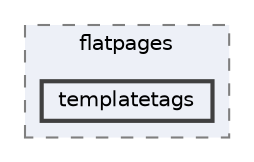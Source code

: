 digraph "C:/Users/LukeMabie/documents/Development/Password_Saver_Using_Django-master/venv/Lib/site-packages/django/contrib/flatpages/templatetags"
{
 // LATEX_PDF_SIZE
  bgcolor="transparent";
  edge [fontname=Helvetica,fontsize=10,labelfontname=Helvetica,labelfontsize=10];
  node [fontname=Helvetica,fontsize=10,shape=box,height=0.2,width=0.4];
  compound=true
  subgraph clusterdir_6548963c51120f0e2a1b6ece0ff8d483 {
    graph [ bgcolor="#edf0f7", pencolor="grey50", label="flatpages", fontname=Helvetica,fontsize=10 style="filled,dashed", URL="dir_6548963c51120f0e2a1b6ece0ff8d483.html",tooltip=""]
  dir_cb511dc56ddc4a20c10e065c38865274 [label="templatetags", fillcolor="#edf0f7", color="grey25", style="filled,bold", URL="dir_cb511dc56ddc4a20c10e065c38865274.html",tooltip=""];
  }
}
